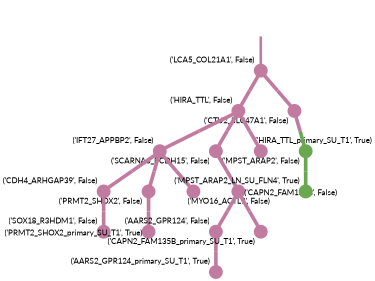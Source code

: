 strict digraph  {
graph[splines=false]; nodesep=0.7; rankdir=TB; ranksep=0.6; forcelabels=true; dpi=600; size=2.5;
0 [color="#c27ba0ff", fillcolor="#c27ba0ff", fixedsize=true, fontname=Lato, fontsize="12pt", height="0.25", label="", penwidth=3, shape=circle, style=filled, xlabel="('LCA5_COL21A1', False)"];
1 [color="#c27ba0ff", fillcolor="#c27ba0ff", fixedsize=true, fontname=Lato, fontsize="12pt", height="0.25", label="", penwidth=3, shape=circle, style=filled, xlabel="('HIRA_TTL', False)"];
5 [color="#c27ba0ff", fillcolor="#c27ba0ff", fixedsize=true, fontname=Lato, fontsize="12pt", height="0.25", label="", penwidth=3, shape=circle, style=filled, xlabel="('CTU2_SLC47A1', False)"];
3 [color="#c27ba0ff", fillcolor="#c27ba0ff", fixedsize=true, fontname=Lato, fontsize="12pt", height="0.25", label="", penwidth=3, shape=circle, style=filled, xlabel="('IFT27_APPBP2', False)"];
8 [color="#c27ba0ff", fillcolor="#c27ba0ff", fixedsize=true, fontname=Lato, fontsize="12pt", height="0.25", label="", penwidth=3, shape=circle, style=filled, xlabel="('SCARNA6_PCDH15', False)"];
13 [color="#c27ba0ff", fillcolor="#c27ba0ff", fixedsize=true, fontname=Lato, fontsize="12pt", height="0.25", label="", penwidth=3, shape=circle, style=filled, xlabel="('HIRA_TTL_primary_SU_T1', True)"];
2 [color="#6aa84fff", fillcolor="#6aa84fff", fixedsize=true, fontname=Lato, fontsize="12pt", height="0.25", label="", penwidth=3, shape=circle, style=filled, xlabel="('MPST_ARAP2', False)"];
12 [color="#6aa84fff", fillcolor="#6aa84fff", fixedsize=true, fontname=Lato, fontsize="12pt", height="0.25", label="", penwidth=3, shape=circle, style=filled, xlabel="('MPST_ARAP2_LN_SU_FLN4', True)"];
6 [color="#c27ba0ff", fillcolor="#c27ba0ff", fixedsize=true, fontname=Lato, fontsize="12pt", height="0.25", label="", penwidth=3, shape=circle, style=filled, xlabel="('CDH4_ARHGAP39', False)"];
10 [color="#c27ba0ff", fillcolor="#c27ba0ff", fixedsize=true, fontname=Lato, fontsize="12pt", height="0.25", label="", penwidth=3, shape=circle, style=filled, xlabel="('PRMT2_SHOX2', False)"];
11 [color="#c27ba0ff", fillcolor="#c27ba0ff", fixedsize=true, fontname=Lato, fontsize="12pt", height="0.25", label="", penwidth=3, shape=circle, style=filled, xlabel="('MYO16_ACTL9', False)"];
4 [color="#c27ba0ff", fillcolor="#c27ba0ff", fixedsize=true, fontname=Lato, fontsize="12pt", height="0.25", label="", penwidth=3, shape=circle, style=filled, xlabel="('AARS2_GPR124', False)"];
14 [color="#c27ba0ff", fillcolor="#c27ba0ff", fixedsize=true, fontname=Lato, fontsize="12pt", height="0.25", label="", penwidth=3, shape=circle, style=filled, xlabel="('AARS2_GPR124_primary_SU_T1', True)"];
7 [color="#c27ba0ff", fillcolor="#c27ba0ff", fixedsize=true, fontname=Lato, fontsize="12pt", height="0.25", label="", penwidth=3, shape=circle, style=filled, xlabel="('SOX18_R3HDM1', False)"];
9 [color="#c27ba0ff", fillcolor="#c27ba0ff", fixedsize=true, fontname=Lato, fontsize="12pt", height="0.25", label="", penwidth=3, shape=circle, style=filled, xlabel="('CAPN2_FAM135B', False)"];
15 [color="#c27ba0ff", fillcolor="#c27ba0ff", fixedsize=true, fontname=Lato, fontsize="12pt", height="0.25", label="", penwidth=3, shape=circle, style=filled, xlabel="('CAPN2_FAM135B_primary_SU_T1', True)"];
16 [color="#c27ba0ff", fillcolor="#c27ba0ff", fixedsize=true, fontname=Lato, fontsize="12pt", height="0.25", label="", penwidth=3, shape=circle, style=filled, xlabel="('PRMT2_SHOX2_primary_SU_T1', True)"];
normal [label="", penwidth=3, style=invis, xlabel="('LCA5_COL21A1', False)"];
0 -> 1  [arrowsize=0, color="#c27ba0ff;0.5:#c27ba0ff", minlen="1.0", penwidth="5.5", style=solid];
0 -> 5  [arrowsize=0, color="#c27ba0ff;0.5:#c27ba0ff", minlen="1.0", penwidth="5.5", style=solid];
1 -> 3  [arrowsize=0, color="#c27ba0ff;0.5:#c27ba0ff", minlen="1.0", penwidth="5.5", style=solid];
1 -> 8  [arrowsize=0, color="#c27ba0ff;0.5:#c27ba0ff", minlen="1.0", penwidth="5.5", style=solid];
1 -> 13  [arrowsize=0, color="#c27ba0ff;0.5:#c27ba0ff", minlen="1.0537633895874023", penwidth="5.5", style=solid];
5 -> 2  [arrowsize=0, color="#c27ba0ff;0.5:#6aa84fff", minlen="1.9247312545776367", penwidth="5.5", style=solid];
3 -> 6  [arrowsize=0, color="#c27ba0ff;0.5:#c27ba0ff", minlen="1.2150537967681885", penwidth="5.5", style=solid];
3 -> 10  [arrowsize=0, color="#c27ba0ff;0.5:#c27ba0ff", minlen="1.1505376100540161", penwidth="5.5", style=solid];
3 -> 11  [arrowsize=0, color="#c27ba0ff;0.5:#c27ba0ff", minlen="1.1075268983840942", penwidth="5.5", style=solid];
8 -> 9  [arrowsize=0, color="#c27ba0ff;0.5:#c27ba0ff", minlen="1.1505376100540161", penwidth="5.5", style=solid];
2 -> 12  [arrowsize=0, color="#6aa84fff;0.5:#6aa84fff", minlen="1.0537633895874023", penwidth="5.5", style=solid];
6 -> 7  [arrowsize=0, color="#c27ba0ff;0.5:#c27ba0ff", minlen="1.1935484409332275", penwidth="5.5", style=solid];
10 -> 16  [arrowsize=0, color="#c27ba0ff;0.5:#c27ba0ff", minlen="1.0537633895874023", penwidth="5.5", style=solid];
4 -> 14  [arrowsize=0, color="#c27ba0ff;0.5:#c27ba0ff", minlen="1.0537633895874023", penwidth="5.5", style=solid];
9 -> 4  [arrowsize=0, color="#c27ba0ff;0.5:#c27ba0ff", minlen="1.2580645084381104", penwidth="5.5", style=solid];
9 -> 15  [arrowsize=0, color="#c27ba0ff;0.5:#c27ba0ff", minlen="1.0537633895874023", penwidth="5.5", style=solid];
normal -> 0  [arrowsize=0, color="#c27ba0ff", label="", penwidth=4, style=solid];
}
